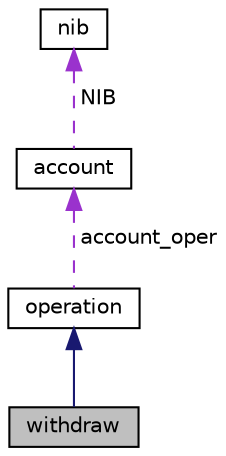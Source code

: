 digraph G
{
  edge [fontname="Helvetica",fontsize="10",labelfontname="Helvetica",labelfontsize="10"];
  node [fontname="Helvetica",fontsize="10",shape=record];
  Node1 [label="withdraw",height=0.2,width=0.4,color="black", fillcolor="grey75", style="filled" fontcolor="black"];
  Node2 -> Node1 [dir="back",color="midnightblue",fontsize="10",style="solid",fontname="Helvetica"];
  Node2 [label="operation",height=0.2,width=0.4,color="black", fillcolor="white", style="filled",URL="$classoperation.html"];
  Node3 -> Node2 [dir="back",color="darkorchid3",fontsize="10",style="dashed",label=" account_oper" ,fontname="Helvetica"];
  Node3 [label="account",height=0.2,width=0.4,color="black", fillcolor="white", style="filled",URL="$classaccount.html",tooltip="Class Accounts."];
  Node4 -> Node3 [dir="back",color="darkorchid3",fontsize="10",style="dashed",label=" NIB" ,fontname="Helvetica"];
  Node4 [label="nib",height=0.2,width=0.4,color="black", fillcolor="white", style="filled",URL="$classnib.html",tooltip="Numero de Identificao Bancaria (21 Digits) - Format BBBB AAAA NNNN NNNN NNNC C."];
}
